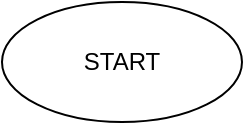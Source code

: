 <mxfile>
    <diagram id="LWbv7ut0YGTX4Rnz2MM4" name="Page-1">
        <mxGraphModel dx="562" dy="249" grid="1" gridSize="10" guides="1" tooltips="1" connect="1" arrows="1" fold="1" page="1" pageScale="1" pageWidth="850" pageHeight="1100" math="0" shadow="0">
            <root>
                <mxCell id="0"/>
                <mxCell id="1" parent="0"/>
                <mxCell id="2" value="START" style="ellipse;whiteSpace=wrap;html=1;" vertex="1" parent="1">
                    <mxGeometry x="160" y="90" width="120" height="60" as="geometry"/>
                </mxCell>
            </root>
        </mxGraphModel>
    </diagram>
</mxfile>